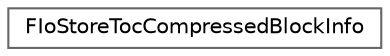 digraph "Graphical Class Hierarchy"
{
 // INTERACTIVE_SVG=YES
 // LATEX_PDF_SIZE
  bgcolor="transparent";
  edge [fontname=Helvetica,fontsize=10,labelfontname=Helvetica,labelfontsize=10];
  node [fontname=Helvetica,fontsize=10,shape=box,height=0.2,width=0.4];
  rankdir="LR";
  Node0 [id="Node000000",label="FIoStoreTocCompressedBlockInfo",height=0.2,width=0.4,color="grey40", fillcolor="white", style="filled",URL="$d3/dc2/structFIoStoreTocCompressedBlockInfo.html",tooltip=" "];
}
